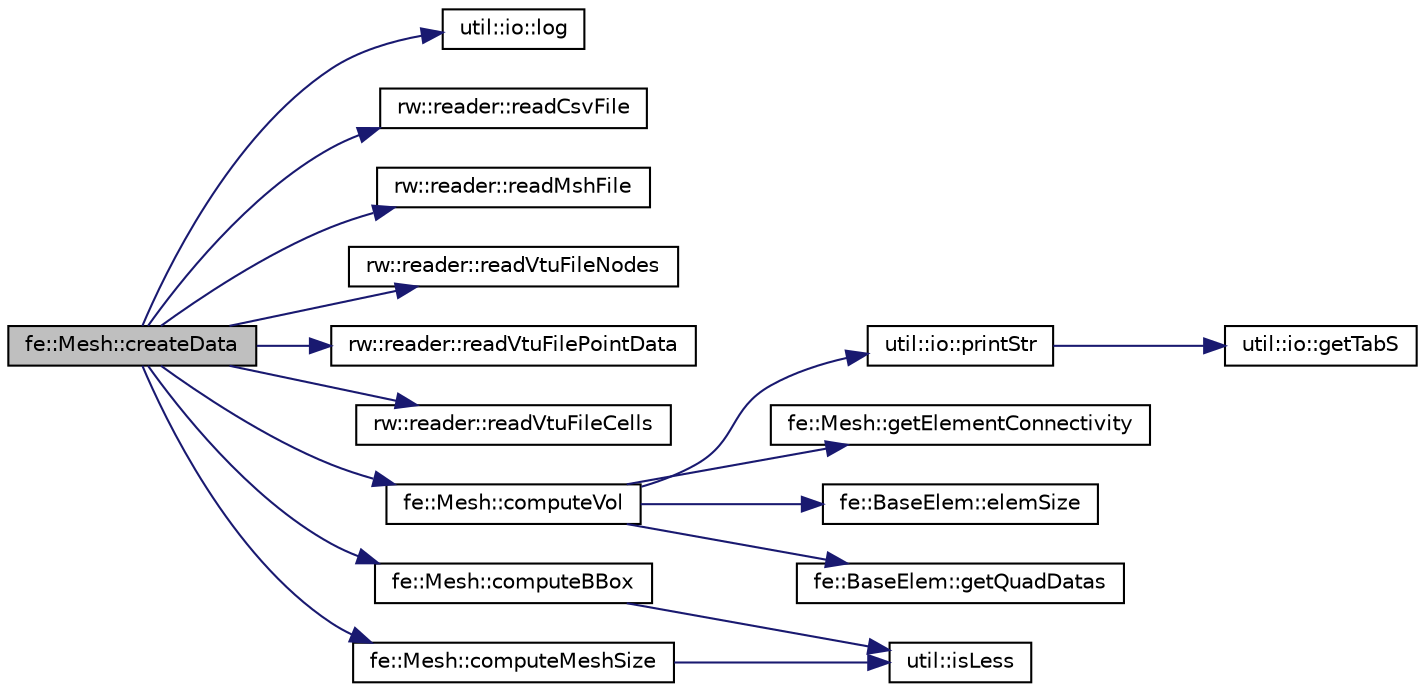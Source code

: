 digraph "fe::Mesh::createData"
{
  edge [fontname="Helvetica",fontsize="10",labelfontname="Helvetica",labelfontsize="10"];
  node [fontname="Helvetica",fontsize="10",shape=record];
  rankdir="LR";
  Node32 [label="fe::Mesh::createData",height=0.2,width=0.4,color="black", fillcolor="grey75", style="filled", fontcolor="black"];
  Node32 -> Node33 [color="midnightblue",fontsize="10",style="solid",fontname="Helvetica"];
  Node33 [label="util::io::log",height=0.2,width=0.4,color="black", fillcolor="white", style="filled",URL="$namespaceutil_1_1io.html#a1ddf7fcc08ed1ab44a0af2054ddea600",tooltip="Global method to log the message. "];
  Node32 -> Node34 [color="midnightblue",fontsize="10",style="solid",fontname="Helvetica"];
  Node34 [label="rw::reader::readCsvFile",height=0.2,width=0.4,color="black", fillcolor="white", style="filled",URL="$namespacerw_1_1reader.html#af910f64dc70aa3d0a3af0f9bb370f8cc",tooltip="Reads mesh data into node file and element file. "];
  Node32 -> Node35 [color="midnightblue",fontsize="10",style="solid",fontname="Helvetica"];
  Node35 [label="rw::reader::readMshFile",height=0.2,width=0.4,color="black", fillcolor="white", style="filled",URL="$namespacerw_1_1reader.html#a6af50efb480753054bbf6208921733bd",tooltip="Reads mesh data into node file and element file. "];
  Node32 -> Node36 [color="midnightblue",fontsize="10",style="solid",fontname="Helvetica"];
  Node36 [label="rw::reader::readVtuFileNodes",height=0.2,width=0.4,color="black", fillcolor="white", style="filled",URL="$namespacerw_1_1reader.html#ae9f76b31b63ab4f82fe853a0e158c32f",tooltip="Reads nodal coordinates. "];
  Node32 -> Node37 [color="midnightblue",fontsize="10",style="solid",fontname="Helvetica"];
  Node37 [label="rw::reader::readVtuFilePointData",height=0.2,width=0.4,color="black", fillcolor="white", style="filled",URL="$namespacerw_1_1reader.html#ae911e20d8494352c2de082b59dc88f11",tooltip="Reads data of specified tag from the vtu file. "];
  Node32 -> Node38 [color="midnightblue",fontsize="10",style="solid",fontname="Helvetica"];
  Node38 [label="rw::reader::readVtuFileCells",height=0.2,width=0.4,color="black", fillcolor="white", style="filled",URL="$namespacerw_1_1reader.html#a79098cecf3c77855498e8322ec1bf3a8",tooltip="Reads cell data, i.e. element-node connectivity and node-element connectivity. "];
  Node32 -> Node39 [color="midnightblue",fontsize="10",style="solid",fontname="Helvetica"];
  Node39 [label="fe::Mesh::computeVol",height=0.2,width=0.4,color="black", fillcolor="white", style="filled",URL="$classfe_1_1Mesh.html#ad8e7d706e7378a729c22842bfbf6af3b",tooltip="Compute the nodal volume. "];
  Node39 -> Node40 [color="midnightblue",fontsize="10",style="solid",fontname="Helvetica"];
  Node40 [label="util::io::printStr",height=0.2,width=0.4,color="black", fillcolor="white", style="filled",URL="$namespaceutil_1_1io.html#a1c93ac0c8a7bf4145a5358e205fa2d33",tooltip="Returns formatted string for output. "];
  Node40 -> Node41 [color="midnightblue",fontsize="10",style="solid",fontname="Helvetica"];
  Node41 [label="util::io::getTabS",height=0.2,width=0.4,color="black", fillcolor="white", style="filled",URL="$namespaceutil_1_1io.html#a38afb09a152cca4061850f4123bd3aeb",tooltip="Returns tab spaces of given size. "];
  Node39 -> Node42 [color="midnightblue",fontsize="10",style="solid",fontname="Helvetica"];
  Node42 [label="fe::Mesh::getElementConnectivity",height=0.2,width=0.4,color="black", fillcolor="white", style="filled",URL="$classfe_1_1Mesh.html#a1a8e60058a620684d1d7168fbc43c9e3",tooltip="Get the connectivity of element. "];
  Node39 -> Node43 [color="midnightblue",fontsize="10",style="solid",fontname="Helvetica"];
  Node43 [label="fe::BaseElem::elemSize",height=0.2,width=0.4,color="black", fillcolor="white", style="filled",URL="$classfe_1_1BaseElem.html#adef5bda435b10c20e4ac458e2282d111",tooltip="Returns the size of element (length in 1-d, area in 2-d, volume in 3-d element) "];
  Node39 -> Node44 [color="midnightblue",fontsize="10",style="solid",fontname="Helvetica"];
  Node44 [label="fe::BaseElem::getQuadDatas",height=0.2,width=0.4,color="black", fillcolor="white", style="filled",URL="$classfe_1_1BaseElem.html#aed3b89970eaa620ed616212b1811f140",tooltip="Get vector of quadrature data. "];
  Node32 -> Node45 [color="midnightblue",fontsize="10",style="solid",fontname="Helvetica"];
  Node45 [label="fe::Mesh::computeBBox",height=0.2,width=0.4,color="black", fillcolor="white", style="filled",URL="$classfe_1_1Mesh.html#a4515421aaf61c23e104e97f9017967bf",tooltip="Compute the bounding box. "];
  Node45 -> Node46 [color="midnightblue",fontsize="10",style="solid",fontname="Helvetica"];
  Node46 [label="util::isLess",height=0.2,width=0.4,color="black", fillcolor="white", style="filled",URL="$namespaceutil.html#a868a26599b6b844d08d30063ac898319",tooltip="Returns true if a < b. "];
  Node32 -> Node47 [color="midnightblue",fontsize="10",style="solid",fontname="Helvetica"];
  Node47 [label="fe::Mesh::computeMeshSize",height=0.2,width=0.4,color="black", fillcolor="white", style="filled",URL="$classfe_1_1Mesh.html#a63a72abf6d18ebfa92750319c19c10dd",tooltip="Compute the mesh size. "];
  Node47 -> Node46 [color="midnightblue",fontsize="10",style="solid",fontname="Helvetica"];
}
